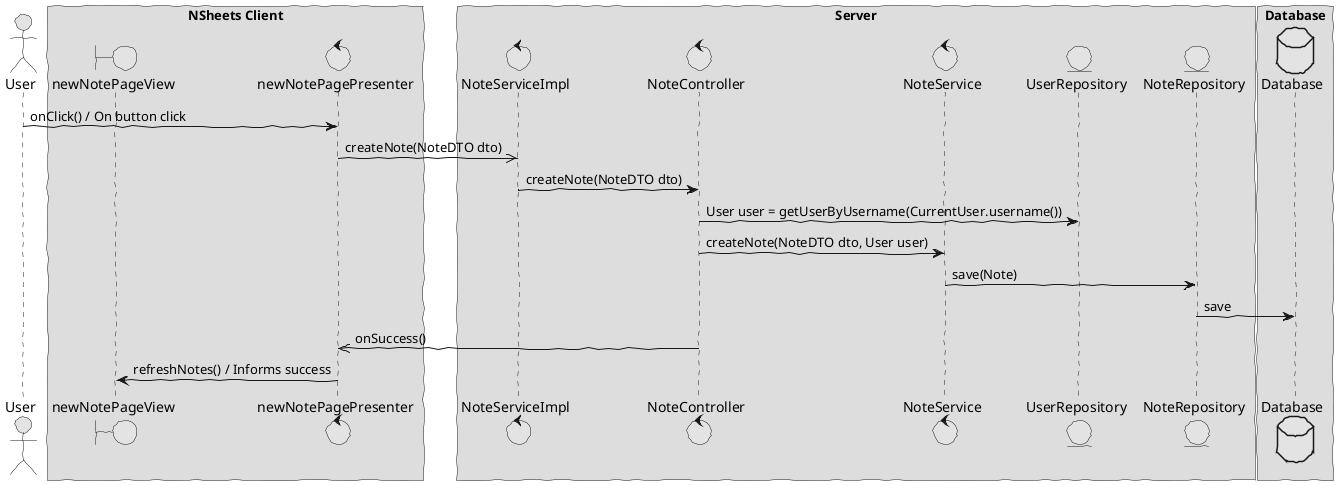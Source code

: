 @startuml  design1.png
skinparam handwritten true
skinparam monochrome true
skinparam packageStyle rect
skinparam defaultFontName FG Virgil
skinparam shadowing false

actor User
boundary newNotePageView
control newNotePagePresenter
control NoteService
control NoteServiceImpl
control NoteController
entity NoteRepository
entity UserRepository
database Database 

box "NSheets Client"
participant newNotePageView
participant newNotePagePresenter 
end box

box "Server"
participant NoteServiceImpl
participant NoteController
participant NoteService
participant UserRepository
participant NoteRepository
end box

box "Database"
participant Database
end box

User -> newNotePagePresenter : onClick() / On button click
newNotePagePresenter ->> NoteServiceImpl: createNote(NoteDTO dto)
NoteServiceImpl -> NoteController : createNote(NoteDTO dto)
NoteController -> UserRepository: User user = getUserByUsername(CurrentUser.username())
NoteController -> NoteService : createNote(NoteDTO dto, User user)
NoteService -> NoteRepository : save(Note)
NoteRepository -> Database : save
NoteController ->> newNotePagePresenter : onSuccess() 
newNotePagePresenter -> newNotePageView : refreshNotes() / Informs success

@enduml